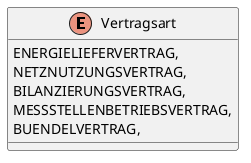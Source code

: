 @startuml
enum Vertragsart {
    ENERGIELIEFERVERTRAG,
    NETZNUTZUNGSVERTRAG,
    BILANZIERUNGSVERTRAG,
    MESSSTELLENBETRIEBSVERTRAG,
    BUENDELVERTRAG,
}
@enduml
